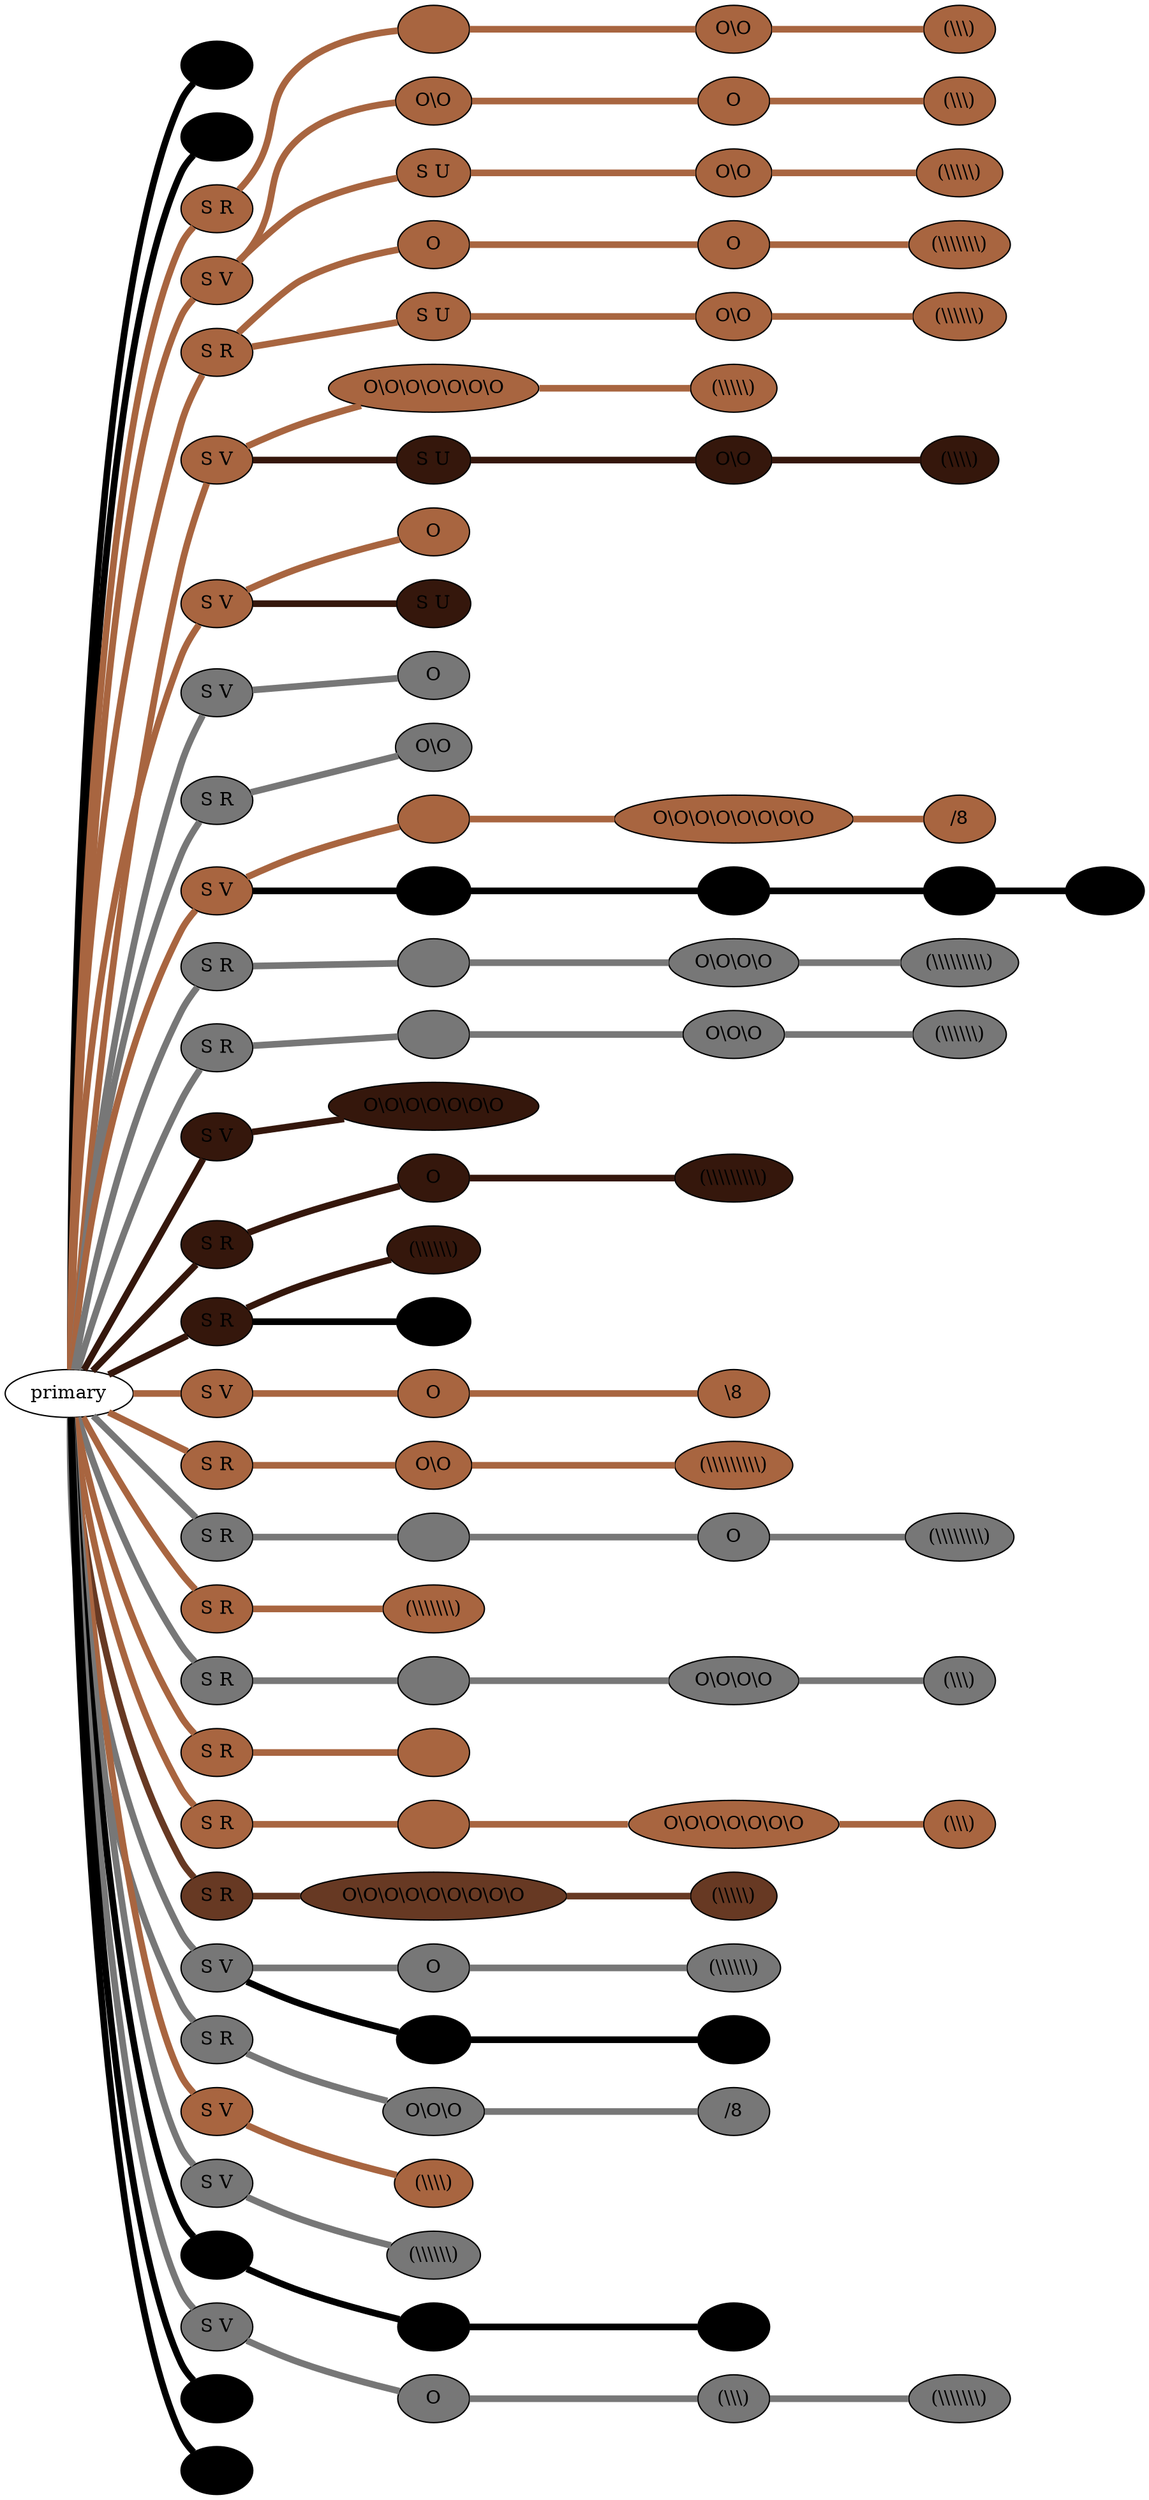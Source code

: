 graph {
 graph [rankdir=LR]
"K1" [qtype="pendant_node", pendant_colors="#000000", pendant_ply="", pendant_attach="", pendant_length="", label=" ", style=filled, fillcolor="#000000"]
"primary" -- "K1" [qtype="pendant_link",penwidth=5,color="#000000"]
"K2" [qtype="pendant_node", pendant_colors="#000000", pendant_ply="", pendant_attach="", pendant_length="", label=" ", style=filled, fillcolor="#000000"]
"primary" -- "K2" [qtype="pendant_link",penwidth=5,color="#000000"]
"1" [qtype="pendant_node", pendant_colors="#A86540", pendant_ply="S", pendant_attach="R", pendant_length="44", label="S R", style=filled, fillcolor="#A86540"]
"primary" -- "1" [qtype="pendant_link",penwidth=5,color="#A86540"]
"1:0" [qtype="knot_node", knot_value="4", knot_type="", knot_position="4.5", knot_spin="Z", label="", style=filled, fillcolor="#A86540"]
"1" -- "1:0" [qtype="knot_link",penwidth=5,color="#A86540"]
"1:1" [qtype="knot_node", knot_value="2", knot_type="S", knot_position="18.0", knot_spin="Z", label="O\\O", style=filled, fillcolor="#A86540"]
"1:0" -- "1:1" [qtype="knot_link",penwidth=5,color="#A86540"]
"1:2" [qtype="knot_node", knot_value="3", knot_type="L", knot_position="30.5", knot_spin="Z", label="(\\\\\\)", style=filled, fillcolor="#A86540"]
"1:1" -- "1:2" [qtype="knot_link",penwidth=5,color="#A86540"]
"2" [qtype="pendant_node", pendant_colors="#A86540", pendant_ply="S", pendant_attach="V", pendant_length="41", label="S V", style=filled, fillcolor="#A86540"]
"primary" -- "2" [qtype="pendant_link",penwidth=5,color="#A86540"]
"2:0" [qtype="knot_node", knot_value="2", knot_type="S", knot_position="9.0", knot_spin="Z", label="O\\O", style=filled, fillcolor="#A86540"]
"2" -- "2:0" [qtype="knot_link",penwidth=5,color="#A86540"]
"2:1" [qtype="knot_node", knot_value="1", knot_type="S", knot_position="19.0", knot_spin="Z", label="O", style=filled, fillcolor="#A86540"]
"2:0" -- "2:1" [qtype="knot_link",penwidth=5,color="#A86540"]
"2:2" [qtype="knot_node", knot_value="3", knot_type="L", knot_position="32.0", knot_spin="Z", label="(\\\\\\)", style=filled, fillcolor="#A86540"]
"2:1" -- "2:2" [qtype="knot_link",penwidth=5,color="#A86540"]
"2s1" [qtype="pendant_node", pendant_colors="#A86540", pendant_ply="S", pendant_attach="U", pendant_length="39", label="S U", style=filled, fillcolor="#A86540"]
"2" -- "2s1" [qtype="pendant_link",penwidth=5,color="#A86540"]
"2s1:0" [qtype="knot_node", knot_value="2", knot_type="S", knot_position="15.5", knot_spin="Z", label="O\\O", style=filled, fillcolor="#A86540"]
"2s1" -- "2s1:0" [qtype="knot_link",penwidth=5,color="#A86540"]
"2s1:1" [qtype="knot_node", knot_value="5", knot_type="L", knot_position="26.5", knot_spin="Z", label="(\\\\\\\\\\)", style=filled, fillcolor="#A86540"]
"2s1:0" -- "2s1:1" [qtype="knot_link",penwidth=5,color="#A86540"]
"3" [qtype="pendant_node", pendant_colors="#A86540", pendant_ply="S", pendant_attach="R", pendant_length="45", label="S R", style=filled, fillcolor="#A86540"]
"primary" -- "3" [qtype="pendant_link",penwidth=5,color="#A86540"]
"3:0" [qtype="knot_node", knot_value="1", knot_type="S", knot_position="9.0", knot_spin="Z", label="O", style=filled, fillcolor="#A86540"]
"3" -- "3:0" [qtype="knot_link",penwidth=5,color="#A86540"]
"3:1" [qtype="knot_node", knot_value="1", knot_type="S", knot_position="19.5", knot_spin="Z", label="O", style=filled, fillcolor="#A86540"]
"3:0" -- "3:1" [qtype="knot_link",penwidth=5,color="#A86540"]
"3:2" [qtype="knot_node", knot_value="7", knot_type="L", knot_position="32.0", knot_spin="Z", label="(\\\\\\\\\\\\\\)", style=filled, fillcolor="#A86540"]
"3:1" -- "3:2" [qtype="knot_link",penwidth=5,color="#A86540"]
"3s1" [qtype="pendant_node", pendant_colors="#A86540", pendant_ply="S", pendant_attach="U", pendant_length="30", label="S U", style=filled, fillcolor="#A86540"]
"3" -- "3s1" [qtype="pendant_link",penwidth=5,color="#A86540"]
"3s1:0" [qtype="knot_node", knot_value="2", knot_type="S", knot_position="15.5", knot_spin="Z", label="O\\O", style=filled, fillcolor="#A86540"]
"3s1" -- "3s1:0" [qtype="knot_link",penwidth=5,color="#A86540"]
"3s1:1" [qtype="knot_node", knot_value="6", knot_type="L", knot_position="26.0", knot_spin="Z", label="(\\\\\\\\\\\\)", style=filled, fillcolor="#A86540"]
"3s1:0" -- "3s1:1" [qtype="knot_link",penwidth=5,color="#A86540"]
"4" [qtype="pendant_node", pendant_colors="#A86540", pendant_ply="S", pendant_attach="V", pendant_length="36", label="S V", style=filled, fillcolor="#A86540"]
"primary" -- "4" [qtype="pendant_link",penwidth=5,color="#A86540"]
"4:0" [qtype="knot_node", knot_value="7", knot_type="S", knot_position="12.5", knot_spin="Z", label="O\\O\\O\\O\\O\\O\\O", style=filled, fillcolor="#A86540"]
"4" -- "4:0" [qtype="knot_link",penwidth=5,color="#A86540"]
"4:1" [qtype="knot_node", knot_value="5", knot_type="L", knot_position="25.0", knot_spin="Z", label="(\\\\\\\\\\)", style=filled, fillcolor="#A86540"]
"4:0" -- "4:1" [qtype="knot_link",penwidth=5,color="#A86540"]
"4s1" [qtype="pendant_node", pendant_colors="#35170C,#A86540", pendant_ply="S", pendant_attach="U", pendant_length="27", label="S U", style=filled, fillcolor="#35170C"]
"4" -- "4s1" [qtype="pendant_link",penwidth=5,color="#35170C"]
"4s1:0" [qtype="knot_node", knot_value="2", knot_type="S", knot_position="12.0", knot_spin="Z", label="O\\O", style=filled, fillcolor="#35170C"]
"4s1" -- "4s1:0" [qtype="knot_link",penwidth=5,color="#35170C"]
"4s1:1" [qtype="knot_node", knot_value="4", knot_type="L", knot_position="17.0", knot_spin="Z", label="(\\\\\\\\)", style=filled, fillcolor="#35170C"]
"4s1:0" -- "4s1:1" [qtype="knot_link",penwidth=5,color="#35170C"]
"5" [qtype="pendant_node", pendant_colors="#A86540", pendant_ply="S", pendant_attach="V", pendant_length="38", label="S V", style=filled, fillcolor="#A86540"]
"primary" -- "5" [qtype="pendant_link",penwidth=5,color="#A86540"]
"5:0" [qtype="knot_node", knot_value="1", knot_type="S", knot_position="11.0", knot_spin="Z", label="O", style=filled, fillcolor="#A86540"]
"5" -- "5:0" [qtype="knot_link",penwidth=5,color="#A86540"]
"5s1" [qtype="pendant_node", pendant_colors="#35170C,#A86540", pendant_ply="S", pendant_attach="U", pendant_length="30", label="S U", style=filled, fillcolor="#35170C"]
"5" -- "5s1" [qtype="pendant_link",penwidth=5,color="#35170C"]
"6" [qtype="pendant_node", pendant_colors="#777777", pendant_ply="S", pendant_attach="V", pendant_length="43", label="S V", style=filled, fillcolor="#777777"]
"primary" -- "6" [qtype="pendant_link",penwidth=5,color="#777777"]
"6:0" [qtype="knot_node", knot_value="1", knot_type="S", knot_position="17.0", knot_spin="Z", label="O", style=filled, fillcolor="#777777"]
"6" -- "6:0" [qtype="knot_link",penwidth=5,color="#777777"]
"7" [qtype="pendant_node", pendant_colors="#777777", pendant_ply="S", pendant_attach="R", pendant_length="45", label="S R", style=filled, fillcolor="#777777"]
"primary" -- "7" [qtype="pendant_link",penwidth=5,color="#777777"]
"7:0" [qtype="knot_node", knot_value="2", knot_type="S", knot_position="17.5", knot_spin="Z", label="O\\O", style=filled, fillcolor="#777777"]
"7" -- "7:0" [qtype="knot_link",penwidth=5,color="#777777"]
"8" [qtype="pendant_node", pendant_colors="#A86540", pendant_ply="S", pendant_attach="V", pendant_length="43", label="S V", style=filled, fillcolor="#A86540"]
"primary" -- "8" [qtype="pendant_link",penwidth=5,color="#A86540"]
"8:0" [qtype="knot_node", knot_value="4", knot_type="", knot_position="5.0", knot_spin="Z", label="", style=filled, fillcolor="#A86540"]
"8" -- "8:0" [qtype="knot_link",penwidth=5,color="#A86540"]
"8:1" [qtype="knot_node", knot_value="8", knot_type="S", knot_position="14.0", knot_spin="Z", label="O\\O\\O\\O\\O\\O\\O\\O", style=filled, fillcolor="#A86540"]
"8:0" -- "8:1" [qtype="knot_link",penwidth=5,color="#A86540"]
"8:2" [qtype="knot_node", knot_value="1", knot_type="E", knot_position="23.0", knot_spin="S", label="/8", style=filled, fillcolor="#A86540"]
"8:1" -- "8:2" [qtype="knot_link",penwidth=5,color="#A86540"]
"8s1" [qtype="pendant_node", pendant_colors="#000000,#777777", pendant_ply="S", pendant_attach="U", pendant_length="33", label="S U", style=filled, fillcolor="#000000"]
"8" -- "8s1" [qtype="pendant_link",penwidth=5,color="#000000"]
"8s1:0" [qtype="knot_node", knot_value="1", knot_type="", knot_position="5.5", knot_spin="Z", label="", style=filled, fillcolor="#000000"]
"8s1" -- "8s1:0" [qtype="knot_link",penwidth=5,color="#000000"]
"8s1:1" [qtype="knot_node", knot_value="1", knot_type="S", knot_position="15.0", knot_spin="Z", label="O", style=filled, fillcolor="#000000"]
"8s1:0" -- "8s1:1" [qtype="knot_link",penwidth=5,color="#000000"]
"8s1:2" [qtype="knot_node", knot_value="4", knot_type="L", knot_position="21.5", knot_spin="Z", label="(\\\\\\\\)", style=filled, fillcolor="#000000"]
"8s1:1" -- "8s1:2" [qtype="knot_link",penwidth=5,color="#000000"]
"9" [qtype="pendant_node", pendant_colors="#777777", pendant_ply="S", pendant_attach="R", pendant_length="36", label="S R", style=filled, fillcolor="#777777"]
"primary" -- "9" [qtype="pendant_link",penwidth=5,color="#777777"]
"9:0" [qtype="knot_node", knot_value="2", knot_type="", knot_position="6.5", knot_spin="Z", label="", style=filled, fillcolor="#777777"]
"9" -- "9:0" [qtype="knot_link",penwidth=5,color="#777777"]
"9:1" [qtype="knot_node", knot_value="4", knot_type="S", knot_position="13.5", knot_spin="Z", label="O\\O\\O\\O", style=filled, fillcolor="#777777"]
"9:0" -- "9:1" [qtype="knot_link",penwidth=5,color="#777777"]
"9:2" [qtype="knot_node", knot_value="9", knot_type="L", knot_position="23.5", knot_spin="Z", label="(\\\\\\\\\\\\\\\\\\)", style=filled, fillcolor="#777777"]
"9:1" -- "9:2" [qtype="knot_link",penwidth=5,color="#777777"]
"10" [qtype="pendant_node", pendant_colors="#777777", pendant_ply="S", pendant_attach="R", pendant_length="43", label="S R", style=filled, fillcolor="#777777"]
"primary" -- "10" [qtype="pendant_link",penwidth=5,color="#777777"]
"10:0" [qtype="knot_node", knot_value="1", knot_type="", knot_position="6.5", knot_spin="Z", label="", style=filled, fillcolor="#777777"]
"10" -- "10:0" [qtype="knot_link",penwidth=5,color="#777777"]
"10:1" [qtype="knot_node", knot_value="3", knot_type="S", knot_position="15.0", knot_spin="Z", label="O\\O\\O", style=filled, fillcolor="#777777"]
"10:0" -- "10:1" [qtype="knot_link",penwidth=5,color="#777777"]
"10:2" [qtype="knot_node", knot_value="6", knot_type="L", knot_position="30.0", knot_spin="Z", label="(\\\\\\\\\\\\)", style=filled, fillcolor="#777777"]
"10:1" -- "10:2" [qtype="knot_link",penwidth=5,color="#777777"]
"11" [qtype="pendant_node", pendant_colors="#35170C", pendant_ply="S", pendant_attach="V", pendant_length="36", label="S V", style=filled, fillcolor="#35170C"]
"primary" -- "11" [qtype="pendant_link",penwidth=5,color="#35170C"]
"11:0" [qtype="knot_node", knot_value="7", knot_type="S", knot_position="13.0", knot_spin="Z", label="O\\O\\O\\O\\O\\O\\O", style=filled, fillcolor="#35170C"]
"11" -- "11:0" [qtype="knot_link",penwidth=5,color="#35170C"]
"12" [qtype="pendant_node", pendant_colors="#35170C,#777777", pendant_ply="S", pendant_attach="R", pendant_length="28", label="S R", style=filled, fillcolor="#35170C"]
"primary" -- "12" [qtype="pendant_link",penwidth=5,color="#35170C"]
"12:0" [qtype="knot_node", knot_value="1", knot_type="S", knot_position="12.0", knot_spin="Z", label="O", style=filled, fillcolor="#35170C"]
"12" -- "12:0" [qtype="knot_link",penwidth=5,color="#35170C"]
"12:1" [qtype="knot_node", knot_value="9", knot_type="L", knot_position="20.0", knot_spin="Z", label="(\\\\\\\\\\\\\\\\\\)", style=filled, fillcolor="#35170C"]
"12:0" -- "12:1" [qtype="knot_link",penwidth=5,color="#35170C"]
"13" [qtype="pendant_node", pendant_colors="#35170C", pendant_ply="S", pendant_attach="R", pendant_length="58", label="S R", style=filled, fillcolor="#35170C"]
"primary" -- "13" [qtype="pendant_link",penwidth=5,color="#35170C"]
"13:0" [qtype="knot_node", knot_value="6", knot_type="L", knot_position="27.5", knot_spin="Z", label="(\\\\\\\\\\\\)", style=filled, fillcolor="#35170C"]
"13" -- "13:0" [qtype="knot_link",penwidth=5,color="#35170C"]
"13s1" [qtype="pendant_node", pendant_colors="#000000,#000000,#000000", pendant_ply="S", pendant_attach="U", pendant_length="34", label="S U", style=filled, fillcolor="#000000"]
"13" -- "13s1" [qtype="pendant_link",penwidth=5,color="#000000"]
"14" [qtype="pendant_node", pendant_colors="#A86540", pendant_ply="S", pendant_attach="V", pendant_length="27", label="S V", style=filled, fillcolor="#A86540"]
"primary" -- "14" [qtype="pendant_link",penwidth=5,color="#A86540"]
"14:0" [qtype="knot_node", knot_value="1", knot_type="S", knot_position="14.5", knot_spin="Z", label="O", style=filled, fillcolor="#A86540"]
"14" -- "14:0" [qtype="knot_link",penwidth=5,color="#A86540"]
"14:1" [qtype="knot_node", knot_value="1", knot_type="E", knot_position="23.0", knot_spin="Z", label="\\8", style=filled, fillcolor="#A86540"]
"14:0" -- "14:1" [qtype="knot_link",penwidth=5,color="#A86540"]
"15" [qtype="pendant_node", pendant_colors="#A86540", pendant_ply="S", pendant_attach="R", pendant_length="27", label="S R", style=filled, fillcolor="#A86540"]
"primary" -- "15" [qtype="pendant_link",penwidth=5,color="#A86540"]
"15:0" [qtype="knot_node", knot_value="2", knot_type="S", knot_position="14.5", knot_spin="Z", label="O\\O", style=filled, fillcolor="#A86540"]
"15" -- "15:0" [qtype="knot_link",penwidth=5,color="#A86540"]
"15:1" [qtype="knot_node", knot_value="9", knot_type="L", knot_position="23.5", knot_spin="Z", label="(\\\\\\\\\\\\\\\\\\)", style=filled, fillcolor="#A86540"]
"15:0" -- "15:1" [qtype="knot_link",penwidth=5,color="#A86540"]
"16" [qtype="pendant_node", pendant_colors="#777777", pendant_ply="S", pendant_attach="R", pendant_length="28", label="S R", style=filled, fillcolor="#777777"]
"primary" -- "16" [qtype="pendant_link",penwidth=5,color="#777777"]
"16:0" [qtype="knot_node", knot_value="9", knot_type="", knot_position="3.0", knot_spin="Z", label="", style=filled, fillcolor="#777777"]
"16" -- "16:0" [qtype="knot_link",penwidth=5,color="#777777"]
"16:1" [qtype="knot_node", knot_value="1", knot_type="S", knot_position="12.5", knot_spin="Z", label="O", style=filled, fillcolor="#777777"]
"16:0" -- "16:1" [qtype="knot_link",penwidth=5,color="#777777"]
"16:2" [qtype="knot_node", knot_value="8", knot_type="L", knot_position="20.0", knot_spin="Z", label="(\\\\\\\\\\\\\\\\)", style=filled, fillcolor="#777777"]
"16:1" -- "16:2" [qtype="knot_link",penwidth=5,color="#777777"]
"17" [qtype="pendant_node", pendant_colors="#A86540", pendant_ply="S", pendant_attach="R", pendant_length="37", label="S R", style=filled, fillcolor="#A86540"]
"primary" -- "17" [qtype="pendant_link",penwidth=5,color="#A86540"]
"17:0" [qtype="knot_node", knot_value="7", knot_type="L", knot_position="20.5", knot_spin="Z", label="(\\\\\\\\\\\\\\)", style=filled, fillcolor="#A86540"]
"17" -- "17:0" [qtype="knot_link",penwidth=5,color="#A86540"]
"18" [qtype="pendant_node", pendant_colors="#777777", pendant_ply="S", pendant_attach="R", pendant_length="33", label="S R", style=filled, fillcolor="#777777"]
"primary" -- "18" [qtype="pendant_link",penwidth=5,color="#777777"]
"18:0" [qtype="knot_node", knot_value="3", knot_type="", knot_position="3.5", knot_spin="Z", label="", style=filled, fillcolor="#777777"]
"18" -- "18:0" [qtype="knot_link",penwidth=5,color="#777777"]
"18:1" [qtype="knot_node", knot_value="4", knot_type="S", knot_position="10.0", knot_spin="Z", label="O\\O\\O\\O", style=filled, fillcolor="#777777"]
"18:0" -- "18:1" [qtype="knot_link",penwidth=5,color="#777777"]
"18:2" [qtype="knot_node", knot_value="3", knot_type="L", knot_position="20.5", knot_spin="Z", label="(\\\\\\)", style=filled, fillcolor="#777777"]
"18:1" -- "18:2" [qtype="knot_link",penwidth=5,color="#777777"]
"19" [qtype="pendant_node", pendant_colors="#A86540", pendant_ply="S", pendant_attach="R", pendant_length="49", label="S R", style=filled, fillcolor="#A86540"]
"primary" -- "19" [qtype="pendant_link",penwidth=5,color="#A86540"]
"19:0" [qtype="knot_node", knot_value="2", knot_type="", knot_position="4.5", knot_spin="Z", label="", style=filled, fillcolor="#A86540"]
"19" -- "19:0" [qtype="knot_link",penwidth=5,color="#A86540"]
"20" [qtype="pendant_node", pendant_colors="#A86540", pendant_ply="S", pendant_attach="R", pendant_length="31", label="S R", style=filled, fillcolor="#A86540"]
"primary" -- "20" [qtype="pendant_link",penwidth=5,color="#A86540"]
"20:0" [qtype="knot_node", knot_value="2", knot_type="", knot_position="4.5", knot_spin="Z", label="", style=filled, fillcolor="#A86540"]
"20" -- "20:0" [qtype="knot_link",penwidth=5,color="#A86540"]
"20:1" [qtype="knot_node", knot_value="7", knot_type="S", knot_position="9.5", knot_spin="Z", label="O\\O\\O\\O\\O\\O\\O", style=filled, fillcolor="#A86540"]
"20:0" -- "20:1" [qtype="knot_link",penwidth=5,color="#A86540"]
"20:2" [qtype="knot_node", knot_value="3", knot_type="L", knot_position="19.5", knot_spin="Z", label="(\\\\\\)", style=filled, fillcolor="#A86540"]
"20:1" -- "20:2" [qtype="knot_link",penwidth=5,color="#A86540"]
"21" [qtype="pendant_node", pendant_colors="#673923,#A86540", pendant_ply="S", pendant_attach="R", pendant_length="40", label="S R", style=filled, fillcolor="#673923"]
"primary" -- "21" [qtype="pendant_link",penwidth=5,color="#673923"]
"21:0" [qtype="knot_node", knot_value="9", knot_type="S", knot_position="11.0", knot_spin="Z", label="O\\O\\O\\O\\O\\O\\O\\O\\O", style=filled, fillcolor="#673923"]
"21" -- "21:0" [qtype="knot_link",penwidth=5,color="#673923"]
"21:1" [qtype="knot_node", knot_value="5", knot_type="L", knot_position="20.5", knot_spin="Z", label="(\\\\\\\\\\)", style=filled, fillcolor="#673923"]
"21:0" -- "21:1" [qtype="knot_link",penwidth=5,color="#673923"]
"22" [qtype="pendant_node", pendant_colors="#777777", pendant_ply="S", pendant_attach="V", pendant_length="40", label="S V", style=filled, fillcolor="#777777"]
"primary" -- "22" [qtype="pendant_link",penwidth=5,color="#777777"]
"22:0" [qtype="knot_node", knot_value="1", knot_type="S", knot_position="10.0", knot_spin="Z", label="O", style=filled, fillcolor="#777777"]
"22" -- "22:0" [qtype="knot_link",penwidth=5,color="#777777"]
"22:1" [qtype="knot_node", knot_value="6", knot_type="L", knot_position="19.0", knot_spin="Z", label="(\\\\\\\\\\\\)", style=filled, fillcolor="#777777"]
"22:0" -- "22:1" [qtype="knot_link",penwidth=5,color="#777777"]
"22s1" [qtype="pendant_node", pendant_colors="#000000", pendant_ply="S", pendant_attach="U", pendant_length="15", label="S U", style=filled, fillcolor="#000000"]
"22" -- "22s1" [qtype="pendant_link",penwidth=5,color="#000000"]
"22s1:0" [qtype="knot_node", knot_value="1", knot_type="E", knot_position="6.5", knot_spin="S", label="/8", style=filled, fillcolor="#000000"]
"22s1" -- "22s1:0" [qtype="knot_link",penwidth=5,color="#000000"]
"23" [qtype="pendant_node", pendant_colors="#777777", pendant_ply="S", pendant_attach="R", pendant_length="33", label="S R", style=filled, fillcolor="#777777"]
"primary" -- "23" [qtype="pendant_link",penwidth=5,color="#777777"]
"23:0" [qtype="knot_node", knot_value="3", knot_type="S", knot_position="9.5", knot_spin="Z", label="O\\O\\O", style=filled, fillcolor="#777777"]
"23" -- "23:0" [qtype="knot_link",penwidth=5,color="#777777"]
"23:1" [qtype="knot_node", knot_value="1", knot_type="E", knot_position="18.5", knot_spin="S", label="/8", style=filled, fillcolor="#777777"]
"23:0" -- "23:1" [qtype="knot_link",penwidth=5,color="#777777"]
"24" [qtype="pendant_node", pendant_colors="#A86540", pendant_ply="S", pendant_attach="V", pendant_length="40", label="S V", style=filled, fillcolor="#A86540"]
"primary" -- "24" [qtype="pendant_link",penwidth=5,color="#A86540"]
"24:0" [qtype="knot_node", knot_value="4", knot_type="L", knot_position="16.0", knot_spin="Z", label="(\\\\\\\\)", style=filled, fillcolor="#A86540"]
"24" -- "24:0" [qtype="knot_link",penwidth=5,color="#A86540"]
"25" [qtype="pendant_node", pendant_colors="#777777", pendant_ply="S", pendant_attach="V", pendant_length="43", label="S V", style=filled, fillcolor="#777777"]
"primary" -- "25" [qtype="pendant_link",penwidth=5,color="#777777"]
"25:0" [qtype="knot_node", knot_value="6", knot_type="L", knot_position="16.0", knot_spin="Z", label="(\\\\\\\\\\\\)", style=filled, fillcolor="#777777"]
"25" -- "25:0" [qtype="knot_link",penwidth=5,color="#777777"]
"26" [qtype="pendant_node", pendant_colors="#000000", pendant_ply="S", pendant_attach="V", pendant_length="22", label="S V", style=filled, fillcolor="#000000"]
"primary" -- "26" [qtype="pendant_link",penwidth=5,color="#000000"]
"26:0" [qtype="knot_node", knot_value="1", knot_type="S", knot_position="6.5", knot_spin="Z", label="O", style=filled, fillcolor="#000000"]
"26" -- "26:0" [qtype="knot_link",penwidth=5,color="#000000"]
"26:1" [qtype="knot_node", knot_value="1", knot_type="E", knot_position="13.5", knot_spin="S", label="/8", style=filled, fillcolor="#000000"]
"26:0" -- "26:1" [qtype="knot_link",penwidth=5,color="#000000"]
"27" [qtype="pendant_node", pendant_colors="#777777", pendant_ply="S", pendant_attach="V", pendant_length="43", label="S V", style=filled, fillcolor="#777777"]
"primary" -- "27" [qtype="pendant_link",penwidth=5,color="#777777"]
"27:0" [qtype="knot_node", knot_value="1", knot_type="S", knot_position="7.5", knot_spin="Z", label="O", style=filled, fillcolor="#777777"]
"27" -- "27:0" [qtype="knot_link",penwidth=5,color="#777777"]
"27:1" [qtype="knot_node", knot_value="3", knot_type="L", knot_position="20.0", knot_spin="Z", label="(\\\\\\)", style=filled, fillcolor="#777777"]
"27:0" -- "27:1" [qtype="knot_link",penwidth=5,color="#777777"]
"27:2" [qtype="knot_node", knot_value="7", knot_type="L", knot_position="31.0", knot_spin="Z", label="(\\\\\\\\\\\\\\)", style=filled, fillcolor="#777777"]
"27:1" -- "27:2" [qtype="knot_link",penwidth=5,color="#777777"]
"K3" [qtype="pendant_node", pendant_colors="#000000", pendant_ply="", pendant_attach="", pendant_length="", label=" ", style=filled, fillcolor="#000000"]
"primary" -- "K3" [qtype="pendant_link",penwidth=5,color="#000000"]
"K4" [qtype="pendant_node", pendant_colors="#000000", pendant_ply="", pendant_attach="", pendant_length="", label=" ", style=filled, fillcolor="#000000"]
"primary" -- "K4" [qtype="pendant_link",penwidth=5,color="#000000"]
}
